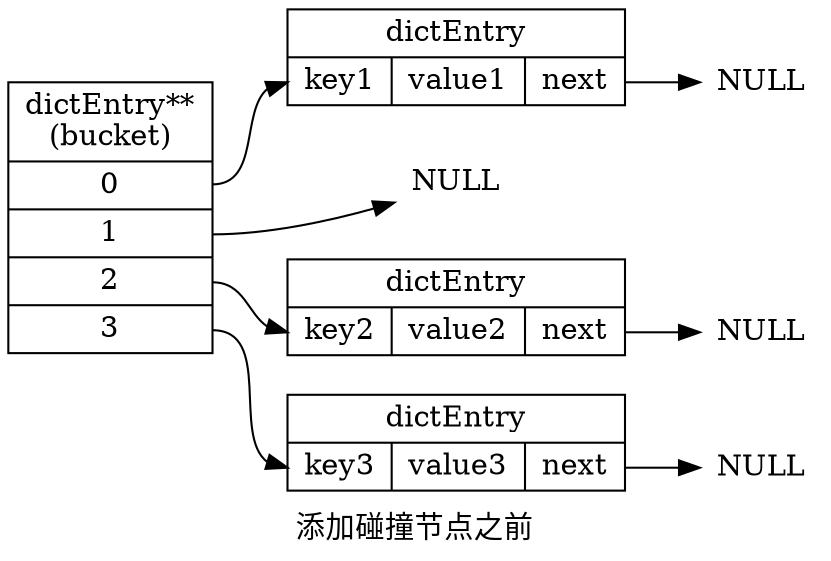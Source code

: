 digraph before_key_collision {

    // setting

    rankdir = LR;

    node[shape=record];

    // nodes

    bucket [label="dictEntry**\n(bucket) |<table0> 0 |<table1> 1 |<table2> 2 |<table3> 3 "];

    pair_1 [label="dictEntry |{<start>key1 | value1 |<next>next}"];

    pair_2 [label="dictEntry |{<start>key2 | value2 |<next>next}"];

    pair_3 [label="dictEntry |{<start>key3 | value3 |<next>next}"];

    null0 [label="NULL", shape=plaintext];
    null1 [label="NULL", shape=plaintext];
    null2 [label="NULL", shape=plaintext];
    null3 [label="NULL", shape=plaintext];

    // lines

    bucket:table0 -> pair_1:start; pair_1:next -> null0;

    bucket:table1 -> null1;

    bucket:table2 -> pair_2:start; pair_2:next -> null2;

    bucket:table3 -> pair_3:start; pair_3:next -> null3;

    // label

    label = "添加碰撞节点之前";
}
